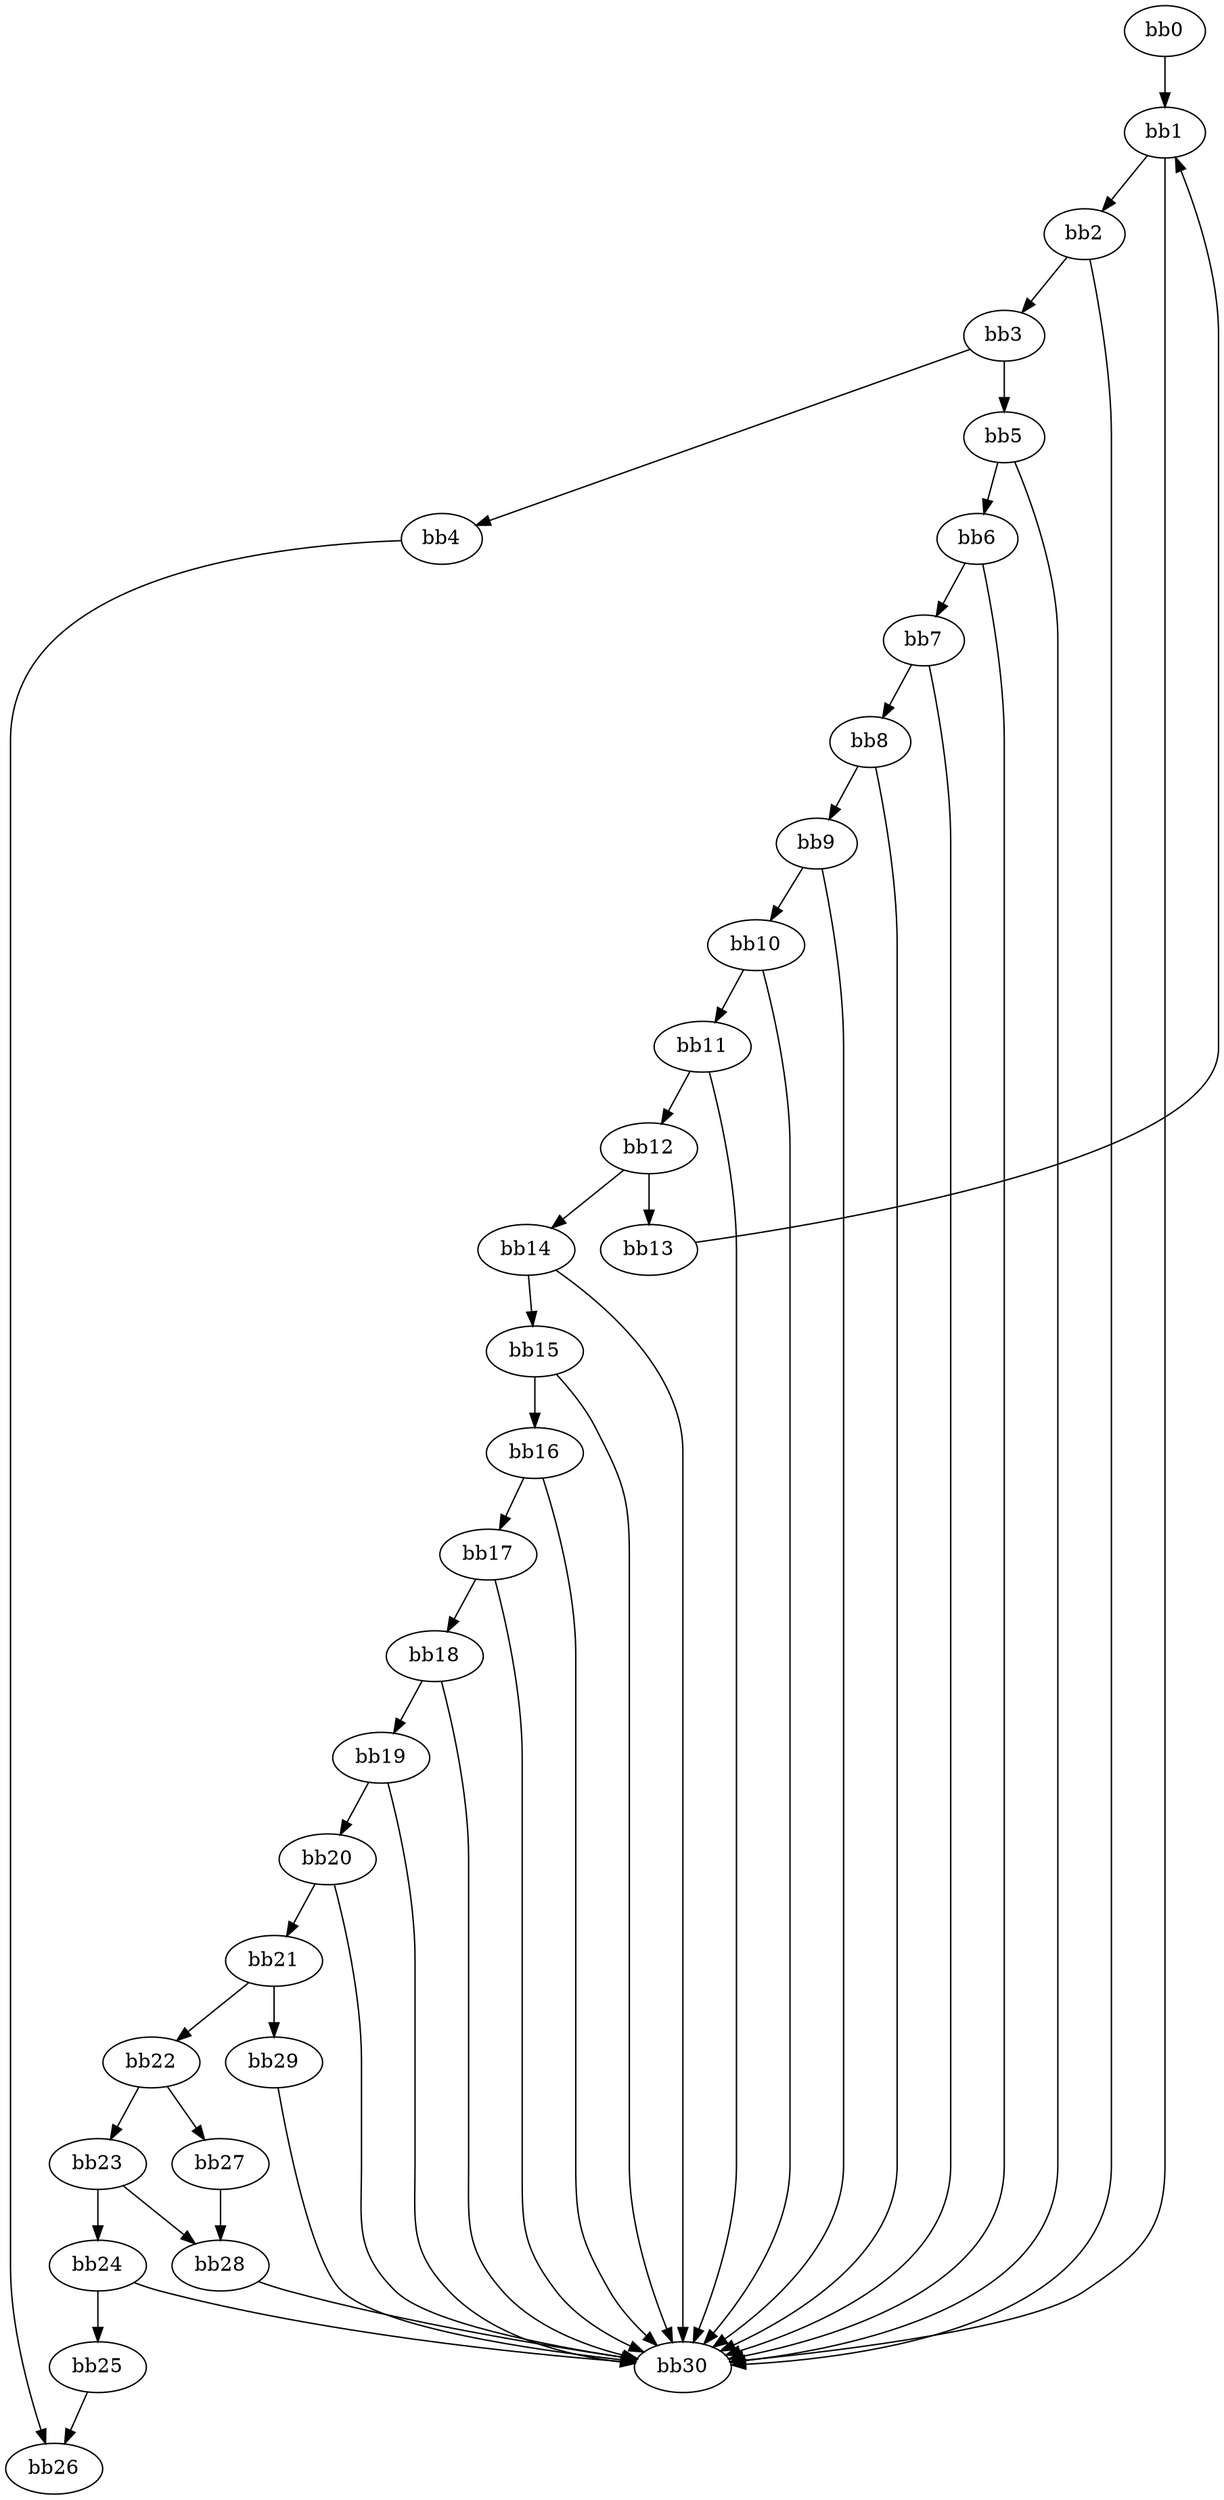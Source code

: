 digraph {
    0 [ label = "bb0\l" ]
    1 [ label = "bb1\l" ]
    2 [ label = "bb2\l" ]
    3 [ label = "bb3\l" ]
    4 [ label = "bb4\l" ]
    5 [ label = "bb5\l" ]
    6 [ label = "bb6\l" ]
    7 [ label = "bb7\l" ]
    8 [ label = "bb8\l" ]
    9 [ label = "bb9\l" ]
    10 [ label = "bb10\l" ]
    11 [ label = "bb11\l" ]
    12 [ label = "bb12\l" ]
    13 [ label = "bb13\l" ]
    14 [ label = "bb14\l" ]
    15 [ label = "bb15\l" ]
    16 [ label = "bb16\l" ]
    17 [ label = "bb17\l" ]
    18 [ label = "bb18\l" ]
    19 [ label = "bb19\l" ]
    20 [ label = "bb20\l" ]
    21 [ label = "bb21\l" ]
    22 [ label = "bb22\l" ]
    23 [ label = "bb23\l" ]
    24 [ label = "bb24\l" ]
    25 [ label = "bb25\l" ]
    26 [ label = "bb26\l" ]
    27 [ label = "bb27\l" ]
    28 [ label = "bb28\l" ]
    29 [ label = "bb29\l" ]
    30 [ label = "bb30\l" ]
    0 -> 1 [ ]
    1 -> 2 [ ]
    1 -> 30 [ ]
    2 -> 3 [ ]
    2 -> 30 [ ]
    3 -> 4 [ ]
    3 -> 5 [ ]
    4 -> 26 [ ]
    5 -> 6 [ ]
    5 -> 30 [ ]
    6 -> 7 [ ]
    6 -> 30 [ ]
    7 -> 8 [ ]
    7 -> 30 [ ]
    8 -> 9 [ ]
    8 -> 30 [ ]
    9 -> 10 [ ]
    9 -> 30 [ ]
    10 -> 11 [ ]
    10 -> 30 [ ]
    11 -> 12 [ ]
    11 -> 30 [ ]
    12 -> 13 [ ]
    12 -> 14 [ ]
    13 -> 1 [ ]
    14 -> 15 [ ]
    14 -> 30 [ ]
    15 -> 16 [ ]
    15 -> 30 [ ]
    16 -> 17 [ ]
    16 -> 30 [ ]
    17 -> 18 [ ]
    17 -> 30 [ ]
    18 -> 19 [ ]
    18 -> 30 [ ]
    19 -> 20 [ ]
    19 -> 30 [ ]
    20 -> 21 [ ]
    20 -> 30 [ ]
    21 -> 22 [ ]
    21 -> 29 [ ]
    22 -> 23 [ ]
    22 -> 27 [ ]
    23 -> 24 [ ]
    23 -> 28 [ ]
    24 -> 25 [ ]
    24 -> 30 [ ]
    25 -> 26 [ ]
    27 -> 28 [ ]
    28 -> 30 [ ]
    29 -> 30 [ ]
}

